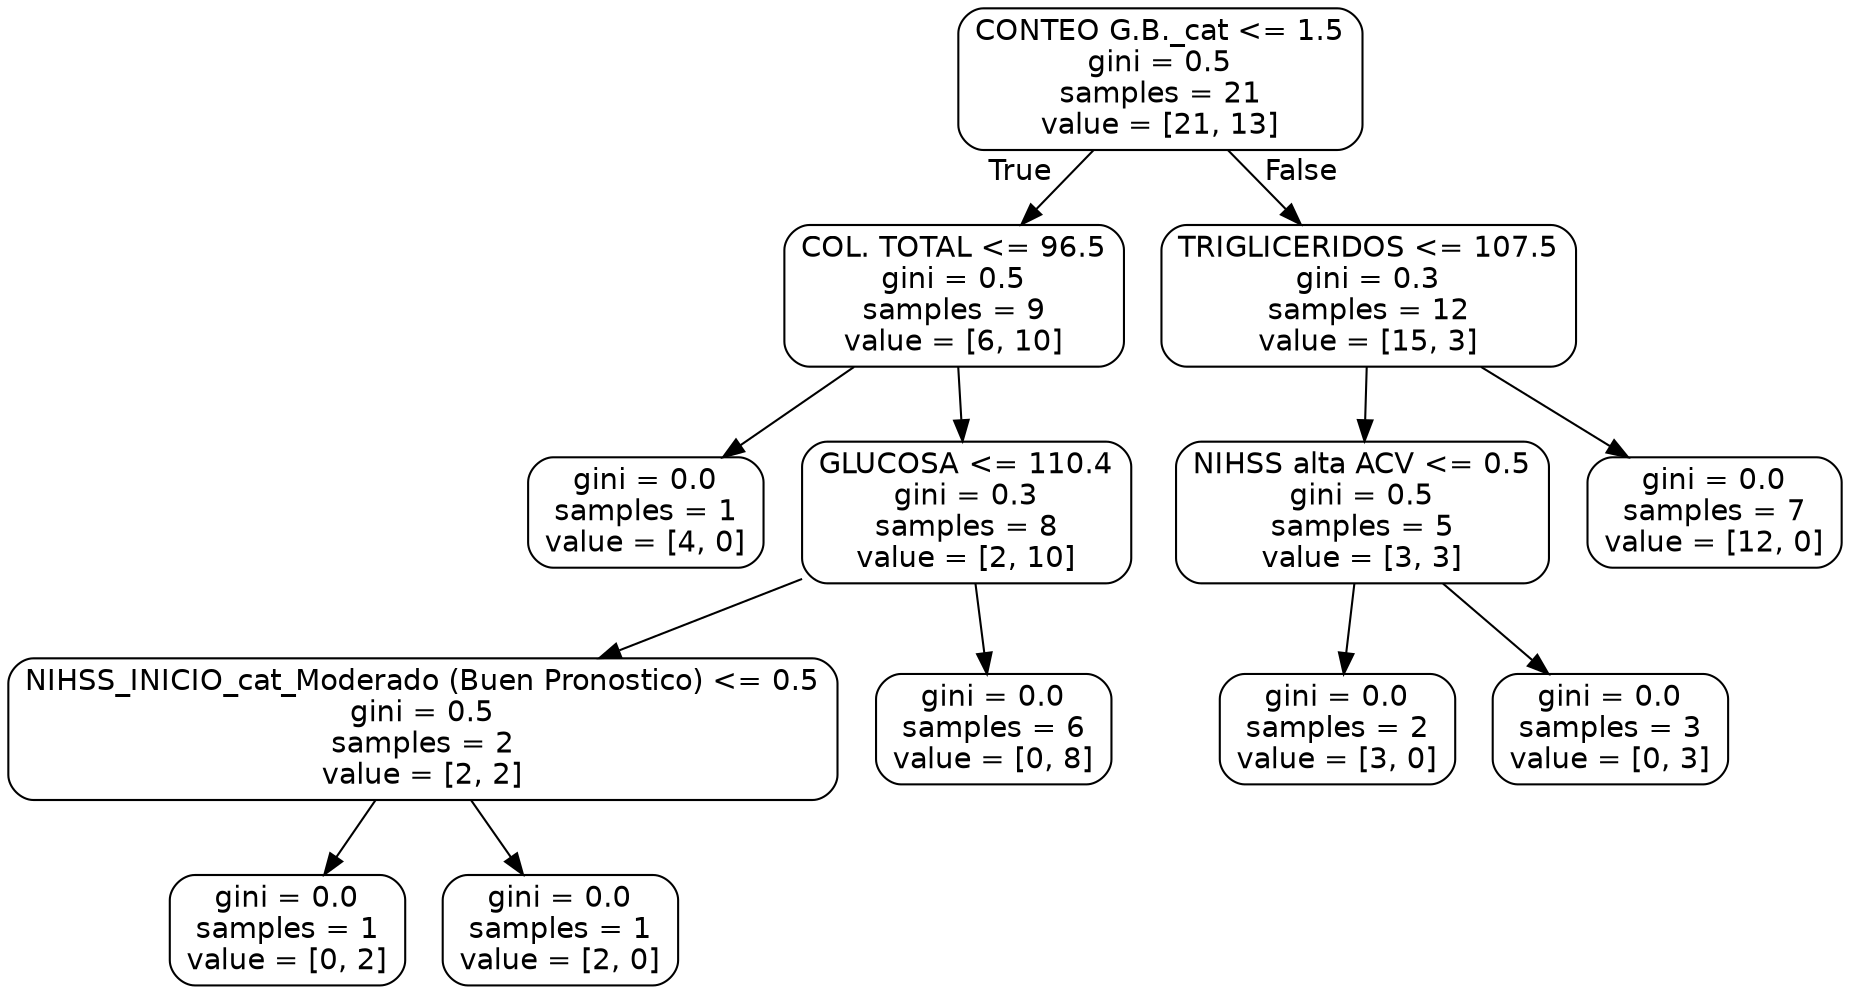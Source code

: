digraph Tree {
node [shape=box, style="rounded", color="black", fontname="helvetica"] ;
edge [fontname="helvetica"] ;
0 [label="CONTEO G.B._cat <= 1.5\ngini = 0.5\nsamples = 21\nvalue = [21, 13]"] ;
1 [label="COL. TOTAL <= 96.5\ngini = 0.5\nsamples = 9\nvalue = [6, 10]"] ;
0 -> 1 [labeldistance=2.5, labelangle=45, headlabel="True"] ;
2 [label="gini = 0.0\nsamples = 1\nvalue = [4, 0]"] ;
1 -> 2 ;
3 [label="GLUCOSA <= 110.4\ngini = 0.3\nsamples = 8\nvalue = [2, 10]"] ;
1 -> 3 ;
4 [label="NIHSS_INICIO_cat_Moderado (Buen Pronostico) <= 0.5\ngini = 0.5\nsamples = 2\nvalue = [2, 2]"] ;
3 -> 4 ;
5 [label="gini = 0.0\nsamples = 1\nvalue = [0, 2]"] ;
4 -> 5 ;
6 [label="gini = 0.0\nsamples = 1\nvalue = [2, 0]"] ;
4 -> 6 ;
7 [label="gini = 0.0\nsamples = 6\nvalue = [0, 8]"] ;
3 -> 7 ;
8 [label="TRIGLICERIDOS <= 107.5\ngini = 0.3\nsamples = 12\nvalue = [15, 3]"] ;
0 -> 8 [labeldistance=2.5, labelangle=-45, headlabel="False"] ;
9 [label="NIHSS alta ACV <= 0.5\ngini = 0.5\nsamples = 5\nvalue = [3, 3]"] ;
8 -> 9 ;
10 [label="gini = 0.0\nsamples = 2\nvalue = [3, 0]"] ;
9 -> 10 ;
11 [label="gini = 0.0\nsamples = 3\nvalue = [0, 3]"] ;
9 -> 11 ;
12 [label="gini = 0.0\nsamples = 7\nvalue = [12, 0]"] ;
8 -> 12 ;
}